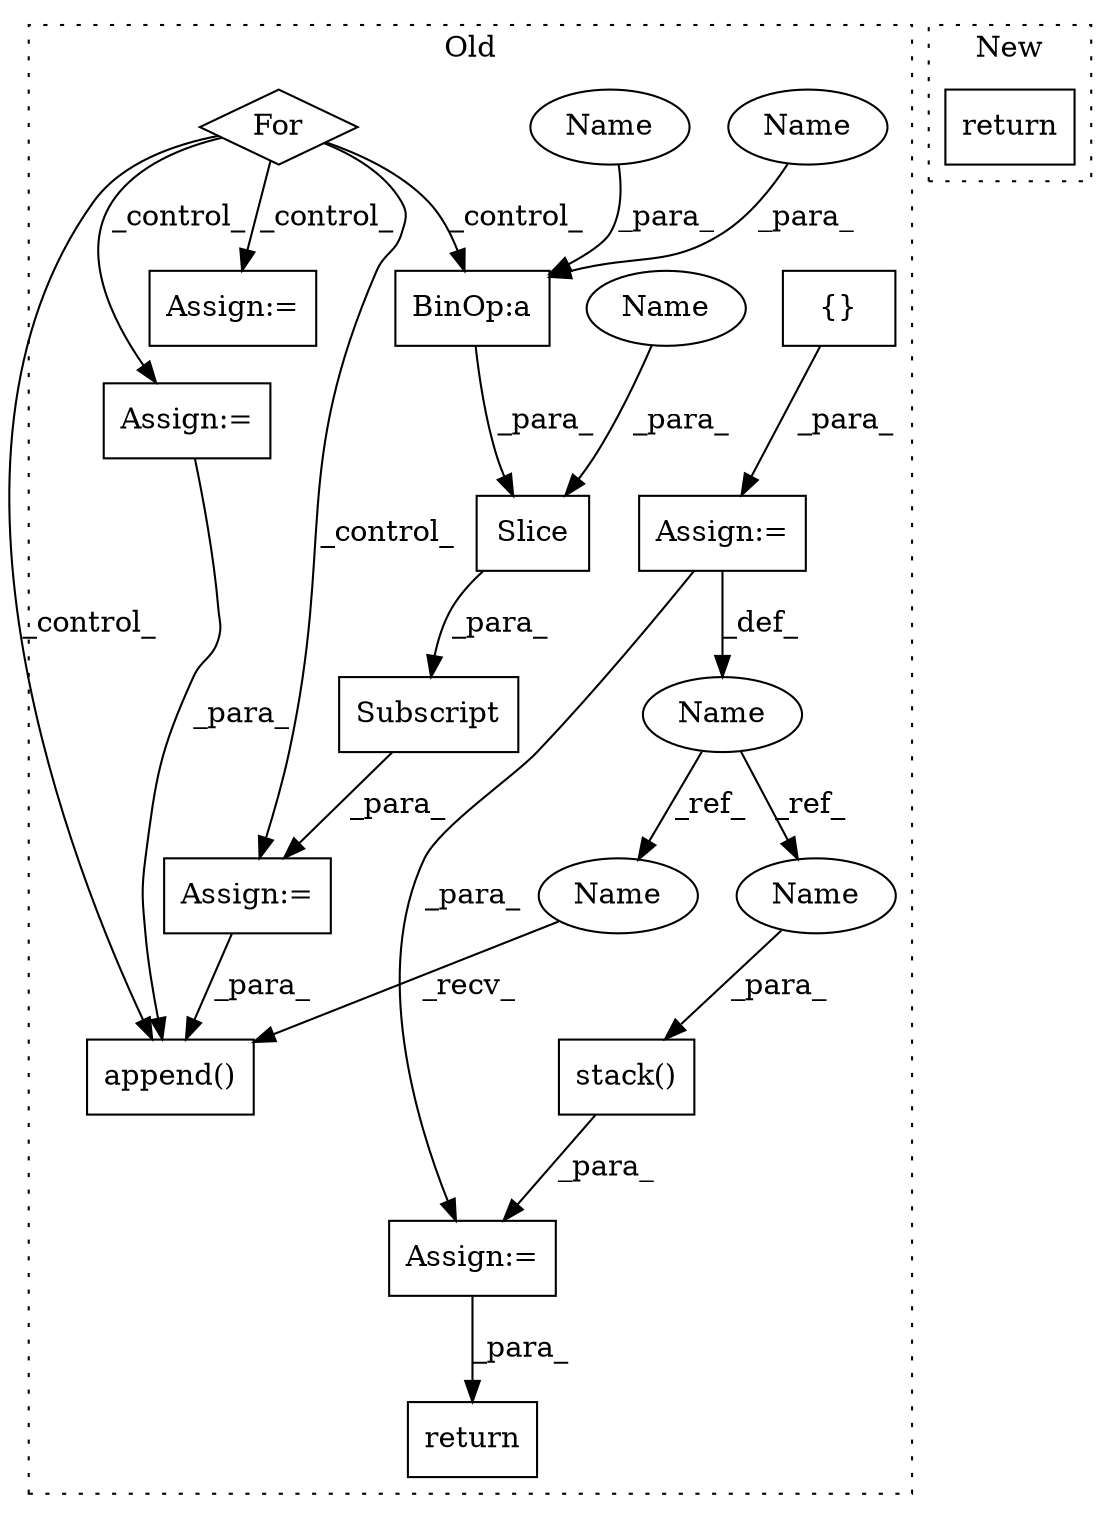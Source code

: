 digraph G {
subgraph cluster0 {
1 [label="stack()" a="75" s="12891,12909" l="12,1" shape="box"];
3 [label="return" a="93" s="12919" l="7" shape="box"];
4 [label="Assign:=" a="68" s="12238" l="3" shape="box"];
5 [label="Assign:=" a="68" s="12888" l="3" shape="box"];
6 [label="{}" a="59" s="12241,12241" l="2,1" shape="box"];
7 [label="append()" a="75" s="12818,12837" l="14,1" shape="box"];
8 [label="For" a="107" s="12252,12278" l="4,14" shape="diamond"];
9 [label="Name" a="87" s="12232" l="6" shape="ellipse"];
10 [label="Assign:=" a="68" s="12297" l="3" shape="box"];
11 [label="Assign:=" a="68" s="12857" l="4" shape="box"];
12 [label="Slice" a="80" s="12314" l="24" shape="box"];
13 [label="BinOp:a" a="82" s="12329" l="3" shape="box"];
14 [label="Subscript" a="63" s="12300,0" l="39,0" shape="box"];
15 [label="Assign:=" a="68" s="12398" l="3" shape="box"];
16 [label="Name" a="87" s="12332" l="6" shape="ellipse"];
17 [label="Name" a="87" s="12314" l="6" shape="ellipse"];
18 [label="Name" a="87" s="12323" l="6" shape="ellipse"];
19 [label="Name" a="87" s="12818" l="6" shape="ellipse"];
20 [label="Name" a="87" s="12903" l="6" shape="ellipse"];
label = "Old";
style="dotted";
}
subgraph cluster1 {
2 [label="return" a="93" s="11989" l="7" shape="box"];
label = "New";
style="dotted";
}
1 -> 5 [label="_para_"];
4 -> 9 [label="_def_"];
4 -> 5 [label="_para_"];
5 -> 3 [label="_para_"];
6 -> 4 [label="_para_"];
8 -> 7 [label="_control_"];
8 -> 15 [label="_control_"];
8 -> 13 [label="_control_"];
8 -> 10 [label="_control_"];
8 -> 11 [label="_control_"];
9 -> 20 [label="_ref_"];
9 -> 19 [label="_ref_"];
10 -> 7 [label="_para_"];
12 -> 14 [label="_para_"];
13 -> 12 [label="_para_"];
14 -> 10 [label="_para_"];
15 -> 7 [label="_para_"];
16 -> 13 [label="_para_"];
17 -> 12 [label="_para_"];
18 -> 13 [label="_para_"];
19 -> 7 [label="_recv_"];
20 -> 1 [label="_para_"];
}